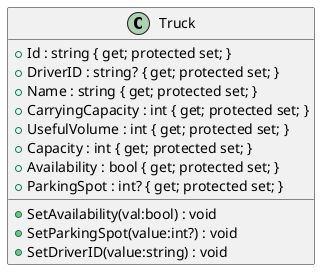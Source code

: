 @startuml
class Truck {
    + Id : string { get; protected set; }
    + DriverID : string? { get; protected set; }
    + Name : string { get; protected set; }
    + CarryingCapacity : int { get; protected set; }
    + UsefulVolume : int { get; protected set; }
    + Capacity : int { get; protected set; }
    + Availability : bool { get; protected set; }
    + ParkingSpot : int? { get; protected set; }
    + SetAvailability(val:bool) : void
    + SetParkingSpot(value:int?) : void
    + SetDriverID(value:string) : void
}
@enduml
